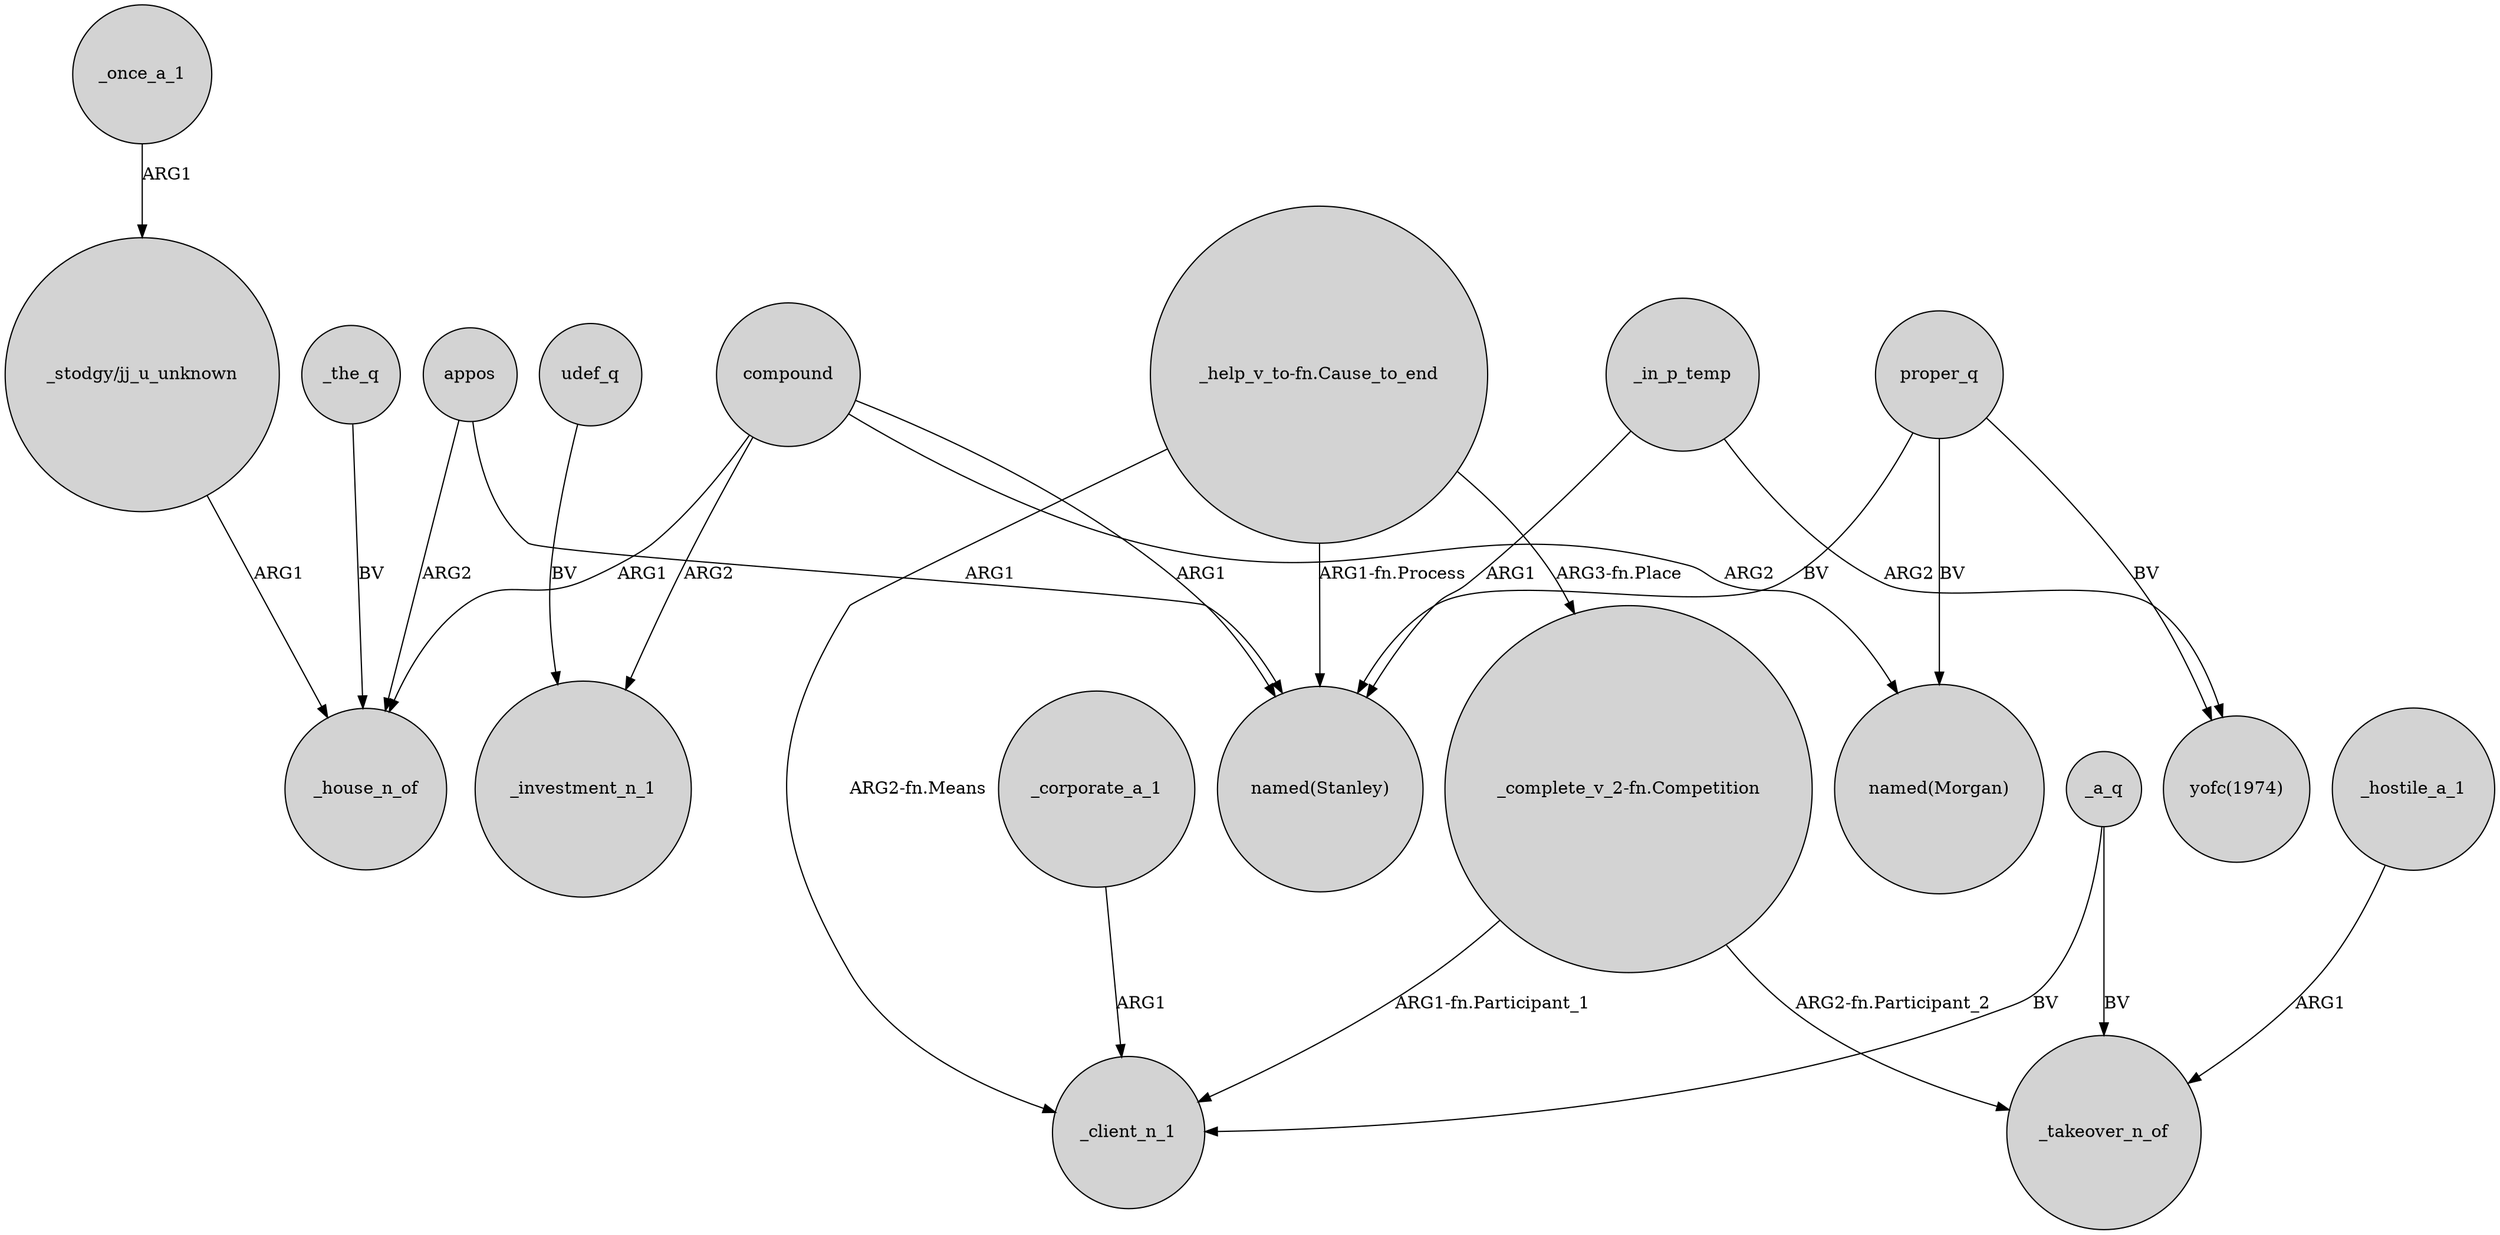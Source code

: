 digraph {
	node [shape=circle style=filled]
	"_complete_v_2-fn.Competition" -> _client_n_1 [label="ARG1-fn.Participant_1"]
	_once_a_1 -> "_stodgy/jj_u_unknown" [label=ARG1]
	compound -> _house_n_of [label=ARG1]
	appos -> "named(Stanley)" [label=ARG1]
	compound -> _investment_n_1 [label=ARG2]
	"_stodgy/jj_u_unknown" -> _house_n_of [label=ARG1]
	proper_q -> "named(Stanley)" [label=BV]
	"_help_v_to-fn.Cause_to_end" -> "named(Stanley)" [label="ARG1-fn.Process"]
	_in_p_temp -> "named(Stanley)" [label=ARG1]
	appos -> _house_n_of [label=ARG2]
	_hostile_a_1 -> _takeover_n_of [label=ARG1]
	proper_q -> "yofc(1974)" [label=BV]
	compound -> "named(Morgan)" [label=ARG2]
	_a_q -> _takeover_n_of [label=BV]
	_a_q -> _client_n_1 [label=BV]
	"_help_v_to-fn.Cause_to_end" -> "_complete_v_2-fn.Competition" [label="ARG3-fn.Place"]
	"_complete_v_2-fn.Competition" -> _takeover_n_of [label="ARG2-fn.Participant_2"]
	udef_q -> _investment_n_1 [label=BV]
	_the_q -> _house_n_of [label=BV]
	_in_p_temp -> "yofc(1974)" [label=ARG2]
	"_help_v_to-fn.Cause_to_end" -> _client_n_1 [label="ARG2-fn.Means"]
	proper_q -> "named(Morgan)" [label=BV]
	compound -> "named(Stanley)" [label=ARG1]
	_corporate_a_1 -> _client_n_1 [label=ARG1]
}
